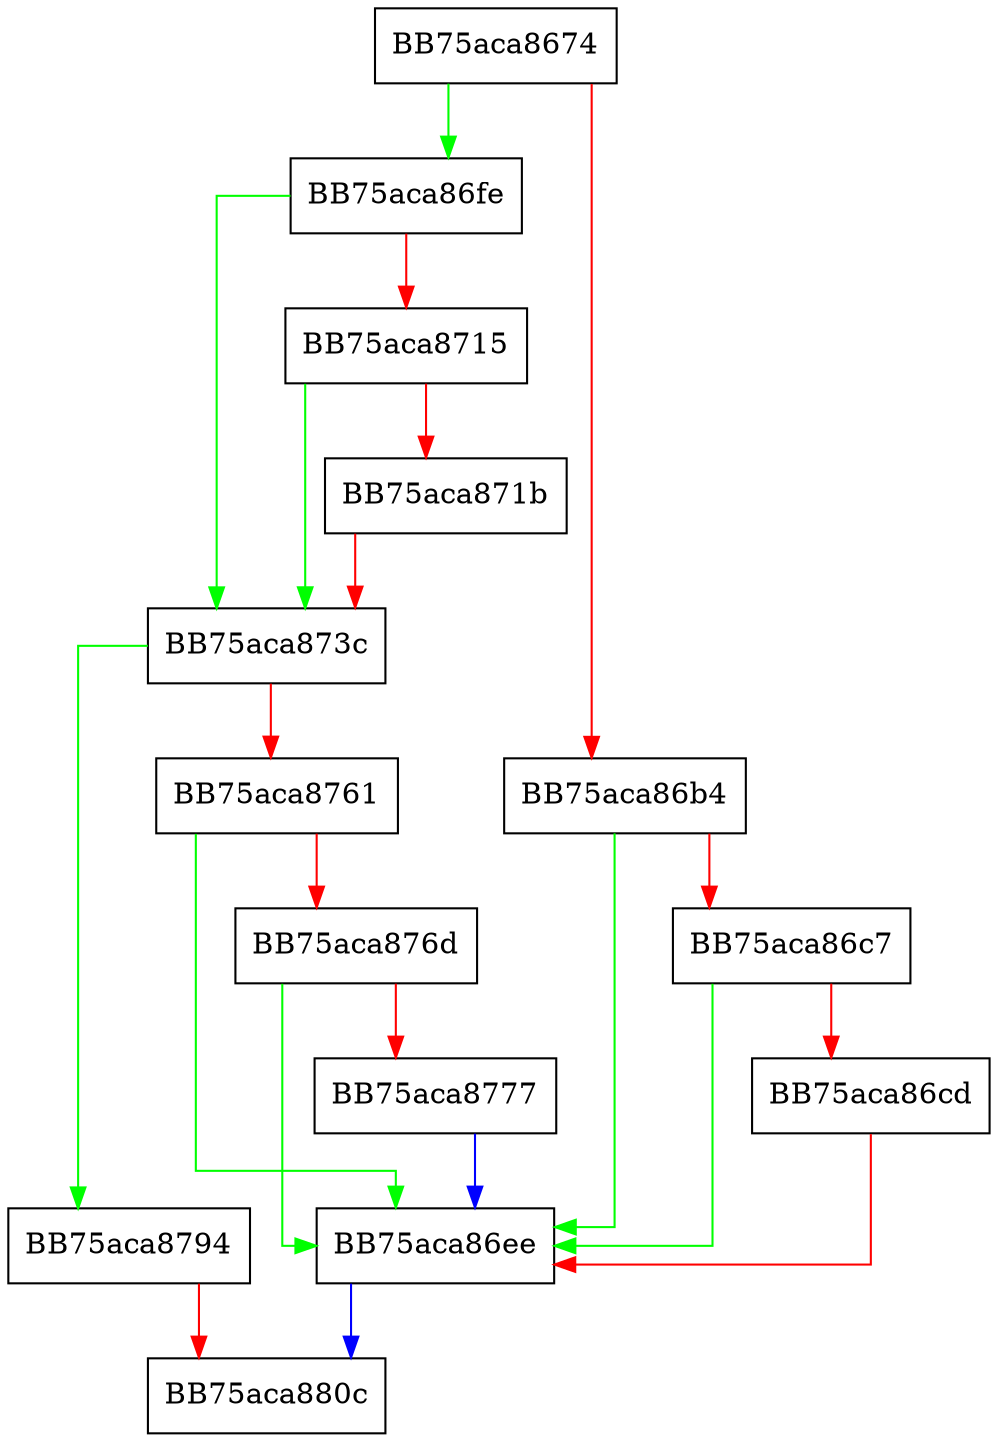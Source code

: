 digraph ScanCommandLine {
  node [shape="box"];
  graph [splines=ortho];
  BB75aca8674 -> BB75aca86fe [color="green"];
  BB75aca8674 -> BB75aca86b4 [color="red"];
  BB75aca86b4 -> BB75aca86ee [color="green"];
  BB75aca86b4 -> BB75aca86c7 [color="red"];
  BB75aca86c7 -> BB75aca86ee [color="green"];
  BB75aca86c7 -> BB75aca86cd [color="red"];
  BB75aca86cd -> BB75aca86ee [color="red"];
  BB75aca86ee -> BB75aca880c [color="blue"];
  BB75aca86fe -> BB75aca873c [color="green"];
  BB75aca86fe -> BB75aca8715 [color="red"];
  BB75aca8715 -> BB75aca873c [color="green"];
  BB75aca8715 -> BB75aca871b [color="red"];
  BB75aca871b -> BB75aca873c [color="red"];
  BB75aca873c -> BB75aca8794 [color="green"];
  BB75aca873c -> BB75aca8761 [color="red"];
  BB75aca8761 -> BB75aca86ee [color="green"];
  BB75aca8761 -> BB75aca876d [color="red"];
  BB75aca876d -> BB75aca86ee [color="green"];
  BB75aca876d -> BB75aca8777 [color="red"];
  BB75aca8777 -> BB75aca86ee [color="blue"];
  BB75aca8794 -> BB75aca880c [color="red"];
}